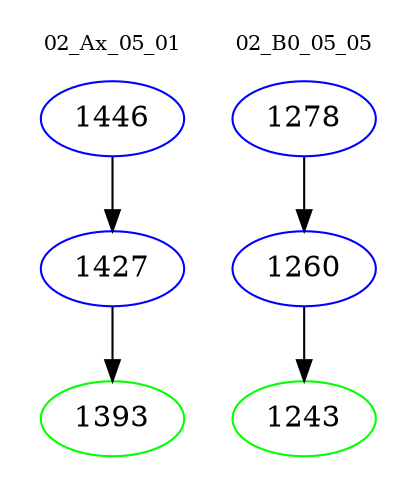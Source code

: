 digraph{
subgraph cluster_0 {
color = white
label = "02_Ax_05_01";
fontsize=10;
T0_1446 [label="1446", color="blue"]
T0_1446 -> T0_1427 [color="black"]
T0_1427 [label="1427", color="blue"]
T0_1427 -> T0_1393 [color="black"]
T0_1393 [label="1393", color="green"]
}
subgraph cluster_1 {
color = white
label = "02_B0_05_05";
fontsize=10;
T1_1278 [label="1278", color="blue"]
T1_1278 -> T1_1260 [color="black"]
T1_1260 [label="1260", color="blue"]
T1_1260 -> T1_1243 [color="black"]
T1_1243 [label="1243", color="green"]
}
}
